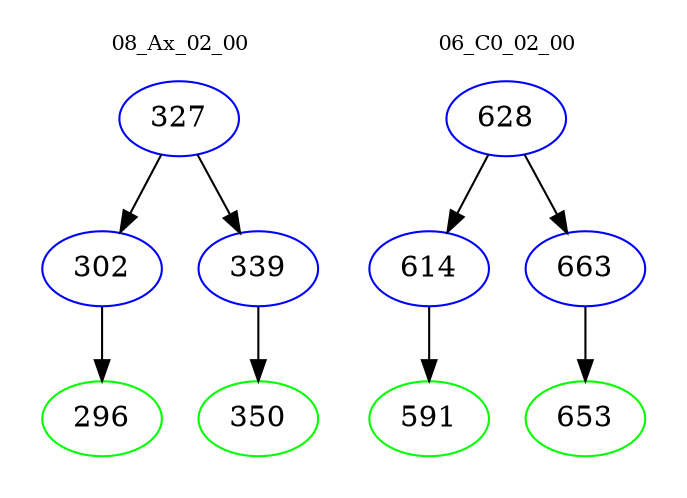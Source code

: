 digraph{
subgraph cluster_0 {
color = white
label = "08_Ax_02_00";
fontsize=10;
T0_327 [label="327", color="blue"]
T0_327 -> T0_302 [color="black"]
T0_302 [label="302", color="blue"]
T0_302 -> T0_296 [color="black"]
T0_296 [label="296", color="green"]
T0_327 -> T0_339 [color="black"]
T0_339 [label="339", color="blue"]
T0_339 -> T0_350 [color="black"]
T0_350 [label="350", color="green"]
}
subgraph cluster_1 {
color = white
label = "06_C0_02_00";
fontsize=10;
T1_628 [label="628", color="blue"]
T1_628 -> T1_614 [color="black"]
T1_614 [label="614", color="blue"]
T1_614 -> T1_591 [color="black"]
T1_591 [label="591", color="green"]
T1_628 -> T1_663 [color="black"]
T1_663 [label="663", color="blue"]
T1_663 -> T1_653 [color="black"]
T1_653 [label="653", color="green"]
}
}
